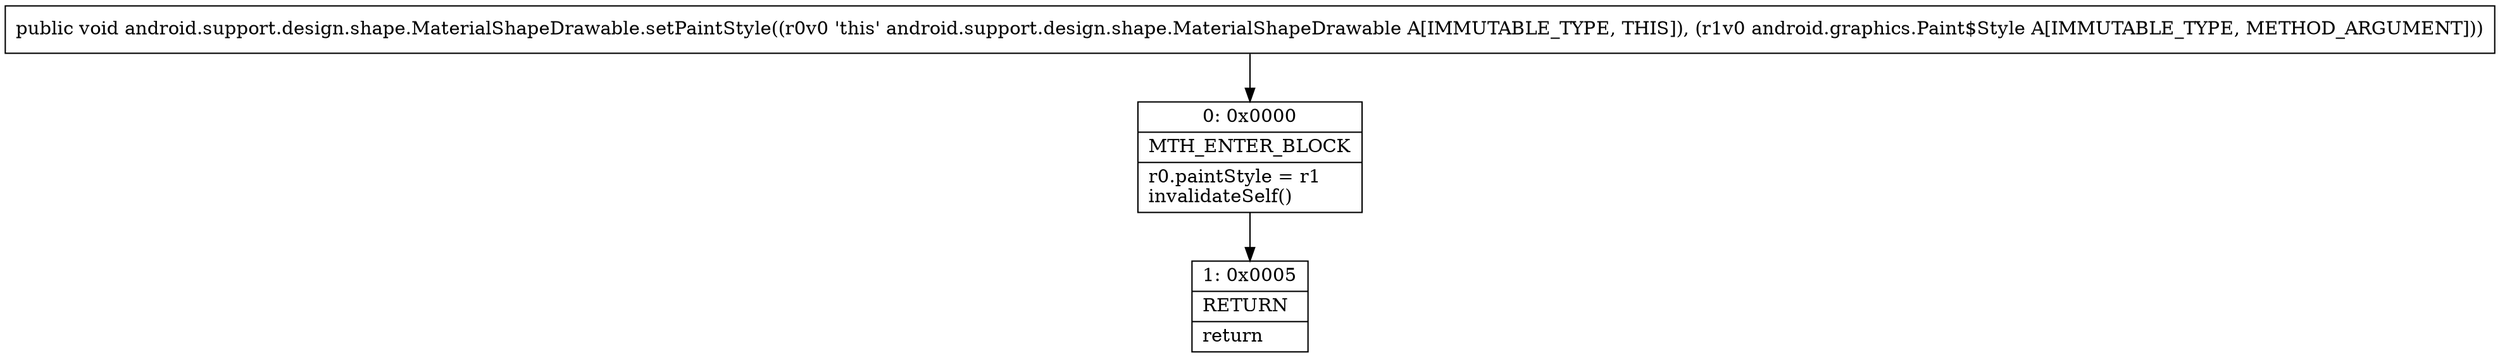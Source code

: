 digraph "CFG forandroid.support.design.shape.MaterialShapeDrawable.setPaintStyle(Landroid\/graphics\/Paint$Style;)V" {
Node_0 [shape=record,label="{0\:\ 0x0000|MTH_ENTER_BLOCK\l|r0.paintStyle = r1\linvalidateSelf()\l}"];
Node_1 [shape=record,label="{1\:\ 0x0005|RETURN\l|return\l}"];
MethodNode[shape=record,label="{public void android.support.design.shape.MaterialShapeDrawable.setPaintStyle((r0v0 'this' android.support.design.shape.MaterialShapeDrawable A[IMMUTABLE_TYPE, THIS]), (r1v0 android.graphics.Paint$Style A[IMMUTABLE_TYPE, METHOD_ARGUMENT])) }"];
MethodNode -> Node_0;
Node_0 -> Node_1;
}

